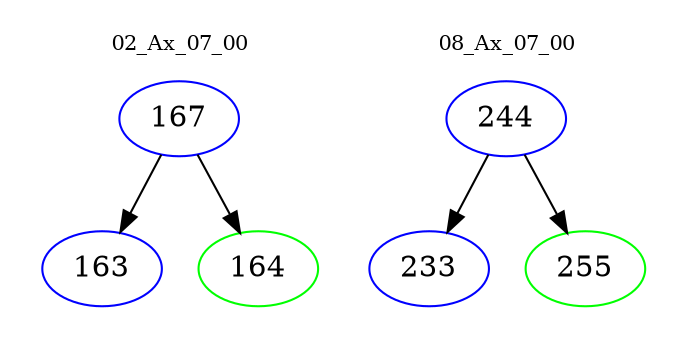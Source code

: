 digraph{
subgraph cluster_0 {
color = white
label = "02_Ax_07_00";
fontsize=10;
T0_167 [label="167", color="blue"]
T0_167 -> T0_163 [color="black"]
T0_163 [label="163", color="blue"]
T0_167 -> T0_164 [color="black"]
T0_164 [label="164", color="green"]
}
subgraph cluster_1 {
color = white
label = "08_Ax_07_00";
fontsize=10;
T1_244 [label="244", color="blue"]
T1_244 -> T1_233 [color="black"]
T1_233 [label="233", color="blue"]
T1_244 -> T1_255 [color="black"]
T1_255 [label="255", color="green"]
}
}
